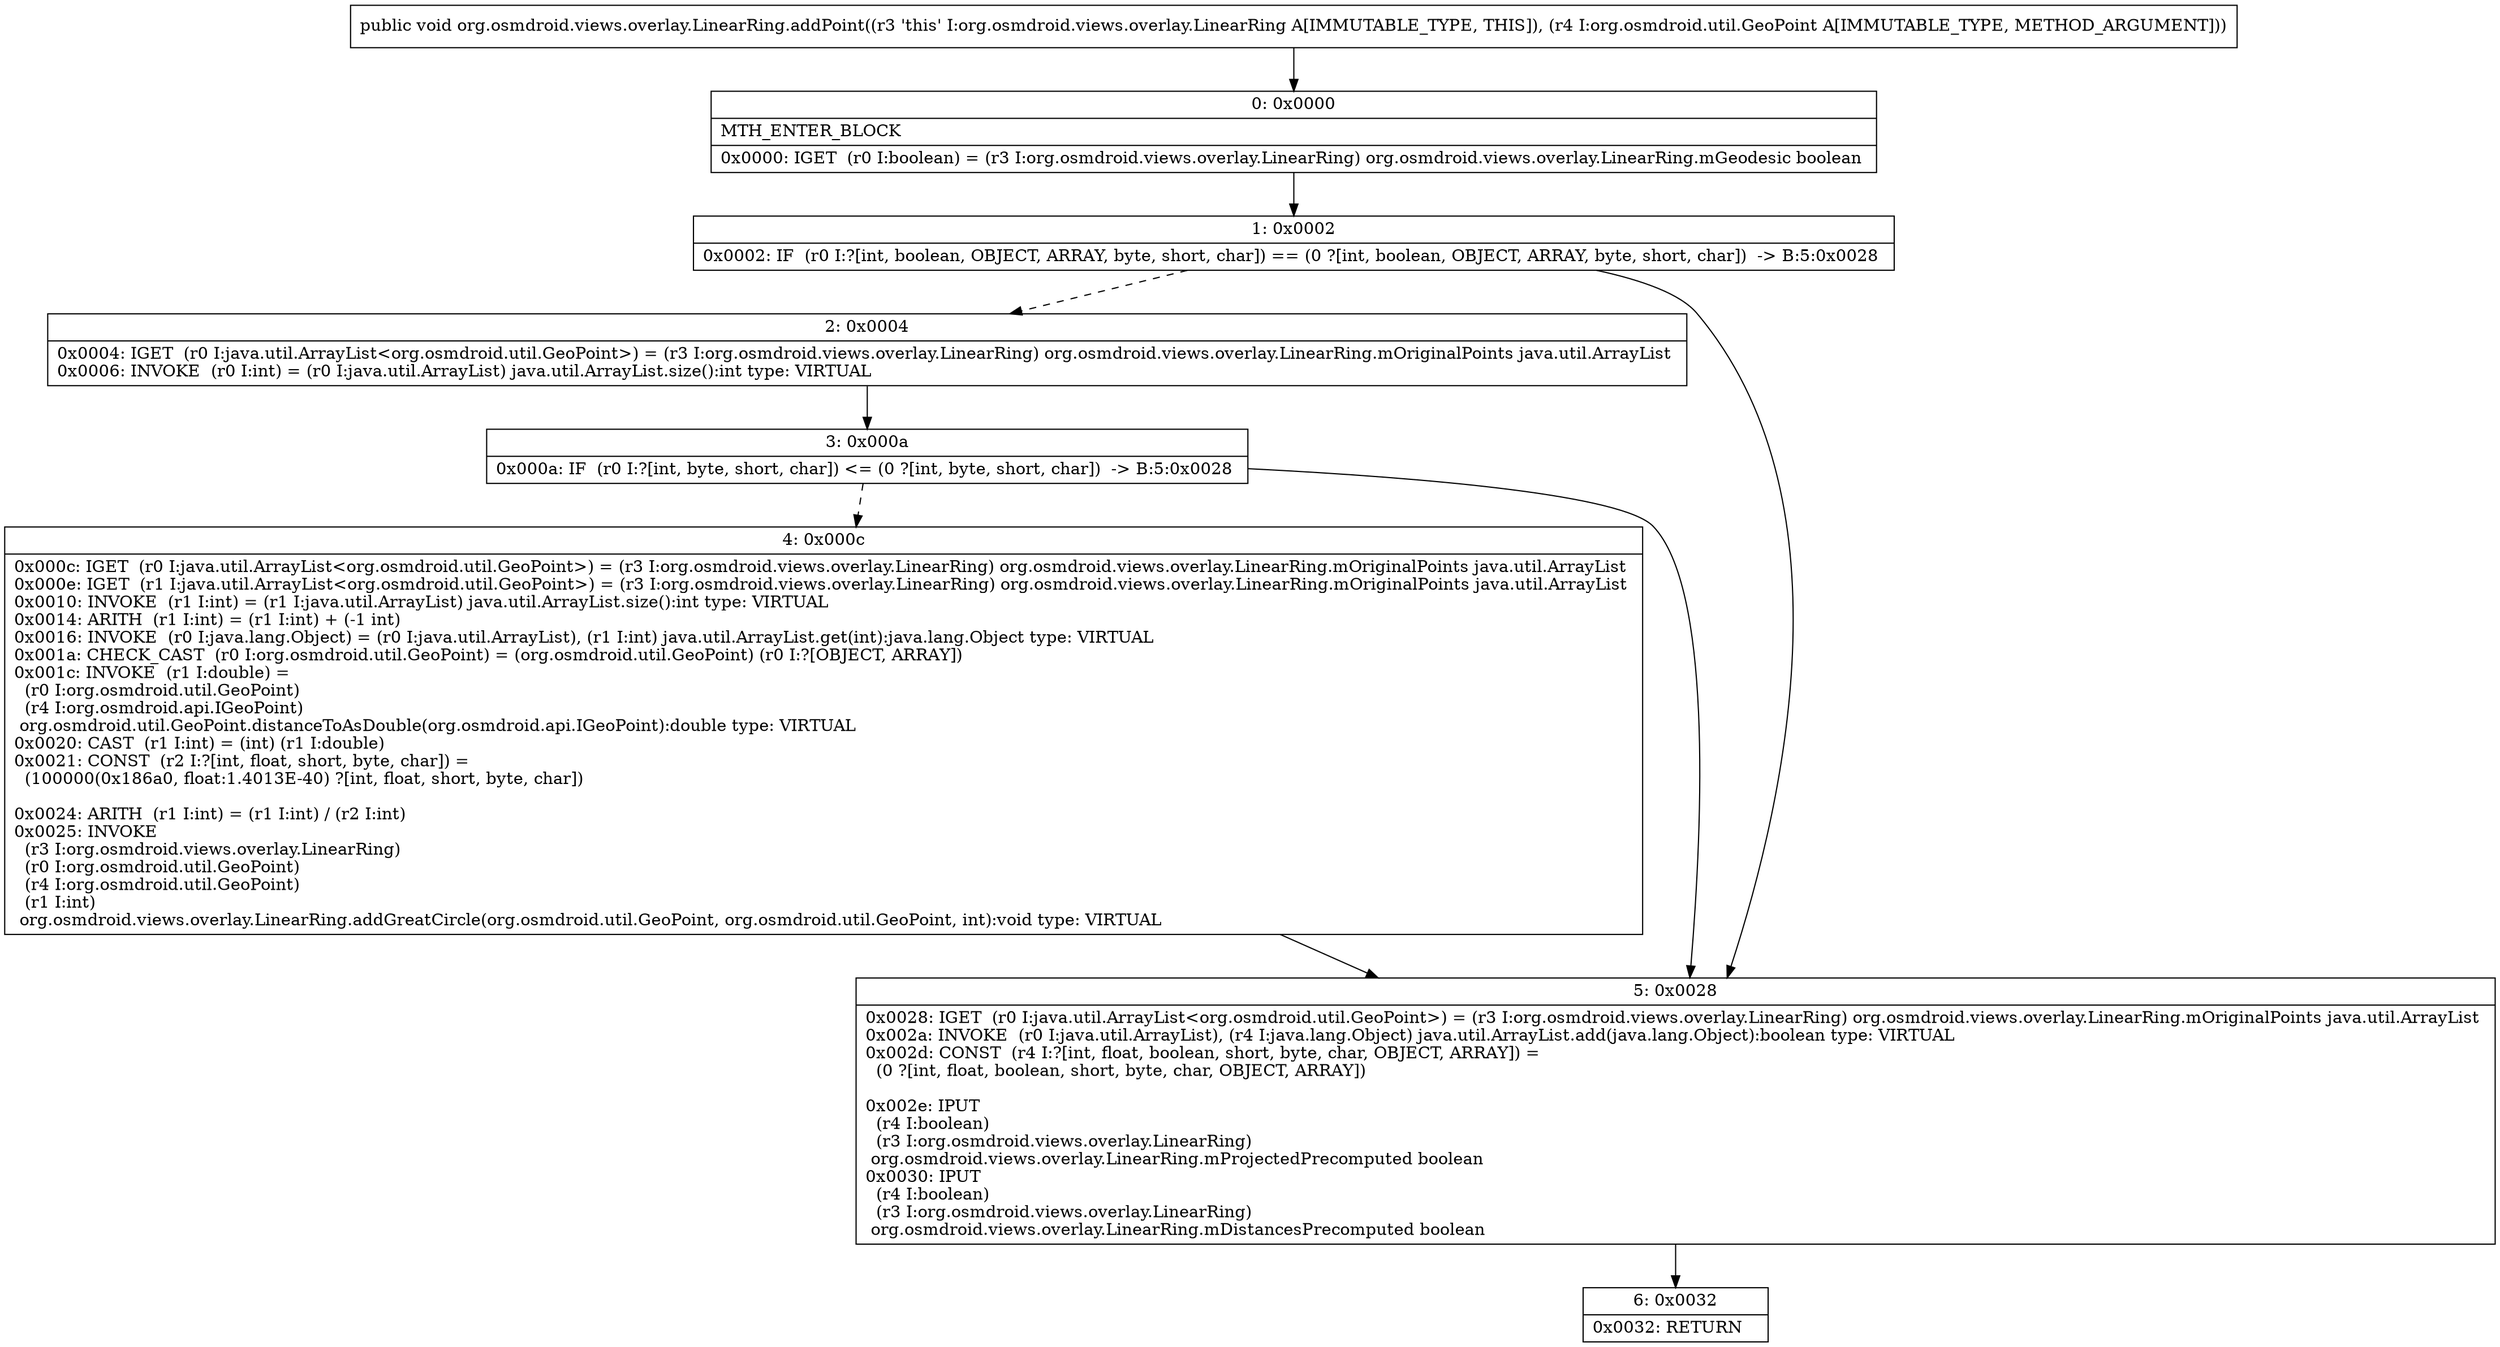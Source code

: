 digraph "CFG fororg.osmdroid.views.overlay.LinearRing.addPoint(Lorg\/osmdroid\/util\/GeoPoint;)V" {
Node_0 [shape=record,label="{0\:\ 0x0000|MTH_ENTER_BLOCK\l|0x0000: IGET  (r0 I:boolean) = (r3 I:org.osmdroid.views.overlay.LinearRing) org.osmdroid.views.overlay.LinearRing.mGeodesic boolean \l}"];
Node_1 [shape=record,label="{1\:\ 0x0002|0x0002: IF  (r0 I:?[int, boolean, OBJECT, ARRAY, byte, short, char]) == (0 ?[int, boolean, OBJECT, ARRAY, byte, short, char])  \-\> B:5:0x0028 \l}"];
Node_2 [shape=record,label="{2\:\ 0x0004|0x0004: IGET  (r0 I:java.util.ArrayList\<org.osmdroid.util.GeoPoint\>) = (r3 I:org.osmdroid.views.overlay.LinearRing) org.osmdroid.views.overlay.LinearRing.mOriginalPoints java.util.ArrayList \l0x0006: INVOKE  (r0 I:int) = (r0 I:java.util.ArrayList) java.util.ArrayList.size():int type: VIRTUAL \l}"];
Node_3 [shape=record,label="{3\:\ 0x000a|0x000a: IF  (r0 I:?[int, byte, short, char]) \<= (0 ?[int, byte, short, char])  \-\> B:5:0x0028 \l}"];
Node_4 [shape=record,label="{4\:\ 0x000c|0x000c: IGET  (r0 I:java.util.ArrayList\<org.osmdroid.util.GeoPoint\>) = (r3 I:org.osmdroid.views.overlay.LinearRing) org.osmdroid.views.overlay.LinearRing.mOriginalPoints java.util.ArrayList \l0x000e: IGET  (r1 I:java.util.ArrayList\<org.osmdroid.util.GeoPoint\>) = (r3 I:org.osmdroid.views.overlay.LinearRing) org.osmdroid.views.overlay.LinearRing.mOriginalPoints java.util.ArrayList \l0x0010: INVOKE  (r1 I:int) = (r1 I:java.util.ArrayList) java.util.ArrayList.size():int type: VIRTUAL \l0x0014: ARITH  (r1 I:int) = (r1 I:int) + (\-1 int) \l0x0016: INVOKE  (r0 I:java.lang.Object) = (r0 I:java.util.ArrayList), (r1 I:int) java.util.ArrayList.get(int):java.lang.Object type: VIRTUAL \l0x001a: CHECK_CAST  (r0 I:org.osmdroid.util.GeoPoint) = (org.osmdroid.util.GeoPoint) (r0 I:?[OBJECT, ARRAY]) \l0x001c: INVOKE  (r1 I:double) = \l  (r0 I:org.osmdroid.util.GeoPoint)\l  (r4 I:org.osmdroid.api.IGeoPoint)\l org.osmdroid.util.GeoPoint.distanceToAsDouble(org.osmdroid.api.IGeoPoint):double type: VIRTUAL \l0x0020: CAST  (r1 I:int) = (int) (r1 I:double) \l0x0021: CONST  (r2 I:?[int, float, short, byte, char]) = \l  (100000(0x186a0, float:1.4013E\-40) ?[int, float, short, byte, char])\l \l0x0024: ARITH  (r1 I:int) = (r1 I:int) \/ (r2 I:int) \l0x0025: INVOKE  \l  (r3 I:org.osmdroid.views.overlay.LinearRing)\l  (r0 I:org.osmdroid.util.GeoPoint)\l  (r4 I:org.osmdroid.util.GeoPoint)\l  (r1 I:int)\l org.osmdroid.views.overlay.LinearRing.addGreatCircle(org.osmdroid.util.GeoPoint, org.osmdroid.util.GeoPoint, int):void type: VIRTUAL \l}"];
Node_5 [shape=record,label="{5\:\ 0x0028|0x0028: IGET  (r0 I:java.util.ArrayList\<org.osmdroid.util.GeoPoint\>) = (r3 I:org.osmdroid.views.overlay.LinearRing) org.osmdroid.views.overlay.LinearRing.mOriginalPoints java.util.ArrayList \l0x002a: INVOKE  (r0 I:java.util.ArrayList), (r4 I:java.lang.Object) java.util.ArrayList.add(java.lang.Object):boolean type: VIRTUAL \l0x002d: CONST  (r4 I:?[int, float, boolean, short, byte, char, OBJECT, ARRAY]) = \l  (0 ?[int, float, boolean, short, byte, char, OBJECT, ARRAY])\l \l0x002e: IPUT  \l  (r4 I:boolean)\l  (r3 I:org.osmdroid.views.overlay.LinearRing)\l org.osmdroid.views.overlay.LinearRing.mProjectedPrecomputed boolean \l0x0030: IPUT  \l  (r4 I:boolean)\l  (r3 I:org.osmdroid.views.overlay.LinearRing)\l org.osmdroid.views.overlay.LinearRing.mDistancesPrecomputed boolean \l}"];
Node_6 [shape=record,label="{6\:\ 0x0032|0x0032: RETURN   \l}"];
MethodNode[shape=record,label="{public void org.osmdroid.views.overlay.LinearRing.addPoint((r3 'this' I:org.osmdroid.views.overlay.LinearRing A[IMMUTABLE_TYPE, THIS]), (r4 I:org.osmdroid.util.GeoPoint A[IMMUTABLE_TYPE, METHOD_ARGUMENT])) }"];
MethodNode -> Node_0;
Node_0 -> Node_1;
Node_1 -> Node_2[style=dashed];
Node_1 -> Node_5;
Node_2 -> Node_3;
Node_3 -> Node_4[style=dashed];
Node_3 -> Node_5;
Node_4 -> Node_5;
Node_5 -> Node_6;
}

